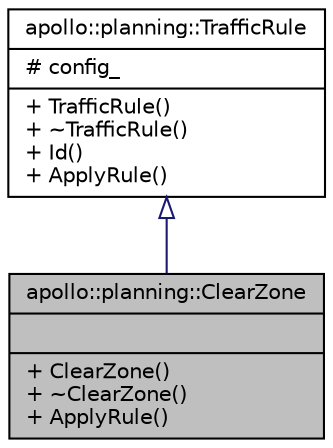 digraph "apollo::planning::ClearZone"
{
  edge [fontname="Helvetica",fontsize="10",labelfontname="Helvetica",labelfontsize="10"];
  node [fontname="Helvetica",fontsize="10",shape=record];
  Node1 [label="{apollo::planning::ClearZone\n||+ ClearZone()\l+ ~ClearZone()\l+ ApplyRule()\l}",height=0.2,width=0.4,color="black", fillcolor="grey75", style="filled" fontcolor="black"];
  Node2 -> Node1 [dir="back",color="midnightblue",fontsize="10",style="solid",arrowtail="onormal",fontname="Helvetica"];
  Node2 [label="{apollo::planning::TrafficRule\n|# config_\l|+ TrafficRule()\l+ ~TrafficRule()\l+ Id()\l+ ApplyRule()\l}",height=0.2,width=0.4,color="black", fillcolor="white", style="filled",URL="$classapollo_1_1planning_1_1TrafficRule.html"];
}
